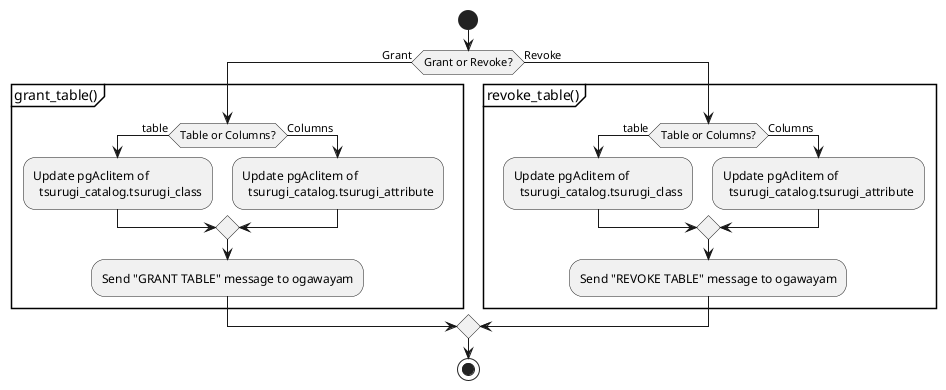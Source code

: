 ' =========================================================
' GRANT/REVOKE Table or Columns
' =========================================================
@startuml actGrantRevokeTableOrColumns
start
  if (Grant or Revoke?) then (Grant)
    partition grant_table() {
      if(Table or Columns?) then (table)
        :Update pgAclitem of 
          tsurugi_catalog.tsurugi_class;
      else (Columns)
        :Update pgAclitem of 
          tsurugi_catalog.tsurugi_attribute;
      endif
      :Send "GRANT TABLE" message to ogawayam;
    }
  else (Revoke)
    partition revoke_table() {
      if(Table or Columns?) then (table)
        :Update pgAclitem of 
          tsurugi_catalog.tsurugi_class;
      else (Columns)
        :Update pgAclitem of 
          tsurugi_catalog.tsurugi_attribute;
      endif
      :Send "REVOKE TABLE" message to ogawayam;
    }
  endif
stop
@enduml


' =========================================================
' GRANT/REVOKE Role
' =========================================================
@startuml actGrantRevokeRole
start
  if (Grant or Revoke?) then (Grant)
    partition grant_role() {
      :Send Grant DDL Command to PostgreSQL;
      :Send "GRANT ROLE" message to ogawayam;
    }
  else (Revoke)
    partition revoke_role() {
      :Send Revoke DDL Command to PostgreSQL;
      :Send "REVOKE ROLE" message to ogawayam;
    }
  endif
stop
@enduml


' ===============================================
' GRANT/REVOKE ON OLTP TABLE
' ===============================================
@startuml grant_revoke
actor admin

package PostgreSQL {
  component frontend
  component manager
  entity "t_table(ext)" as ext_table
  database pg_catalog
  database metadata

  frontend -> ext_table : GRANT/REVOKE
  ext_table -> pg_catalog : metadata
  pg_catalog -> manager : JOIN metadata
  frontend --> metadata : Update access\nprivileges of the table
  metadata --> manager
}

package OLTP {
  component ogawayama
  entity "t_table" as t_table

  ogawayama -> t_table : Grant/Revoke
}

admin --> frontend : GRANT/REVOKE privileges ON t_table
manager --> ogawayama : metadata
frontend ---> ogawayama : message(GRANT/REVOKE)
@enduml